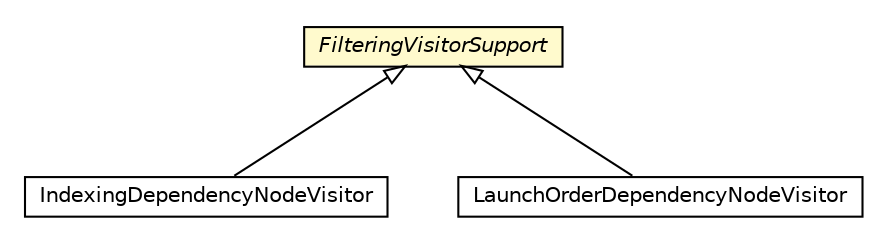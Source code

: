 #!/usr/local/bin/dot
#
# Class diagram 
# Generated by UMLGraph version R5_6-24-gf6e263 (http://www.umlgraph.org/)
#

digraph G {
	edge [fontname="Helvetica",fontsize=10,labelfontname="Helvetica",labelfontsize=10];
	node [fontname="Helvetica",fontsize=10,shape=plaintext];
	nodesep=0.25;
	ranksep=0.5;
	// org.universAAL.maven.FilteringVisitorSupport
	c4131255 [label=<<table title="org.universAAL.maven.FilteringVisitorSupport" border="0" cellborder="1" cellspacing="0" cellpadding="2" port="p" bgcolor="lemonChiffon" href="./FilteringVisitorSupport.html">
		<tr><td><table border="0" cellspacing="0" cellpadding="1">
<tr><td align="center" balign="center"><font face="Helvetica-Oblique"> FilteringVisitorSupport </font></td></tr>
		</table></td></tr>
		</table>>, URL="./FilteringVisitorSupport.html", fontname="Helvetica", fontcolor="black", fontsize=10.0];
	// org.universAAL.maven.IndexingDependencyNodeVisitor
	c4131256 [label=<<table title="org.universAAL.maven.IndexingDependencyNodeVisitor" border="0" cellborder="1" cellspacing="0" cellpadding="2" port="p" href="./IndexingDependencyNodeVisitor.html">
		<tr><td><table border="0" cellspacing="0" cellpadding="1">
<tr><td align="center" balign="center"> IndexingDependencyNodeVisitor </td></tr>
		</table></td></tr>
		</table>>, URL="./IndexingDependencyNodeVisitor.html", fontname="Helvetica", fontcolor="black", fontsize=10.0];
	// org.universAAL.maven.LaunchOrderDependencyNodeVisitor
	c4131257 [label=<<table title="org.universAAL.maven.LaunchOrderDependencyNodeVisitor" border="0" cellborder="1" cellspacing="0" cellpadding="2" port="p" href="./LaunchOrderDependencyNodeVisitor.html">
		<tr><td><table border="0" cellspacing="0" cellpadding="1">
<tr><td align="center" balign="center"> LaunchOrderDependencyNodeVisitor </td></tr>
		</table></td></tr>
		</table>>, URL="./LaunchOrderDependencyNodeVisitor.html", fontname="Helvetica", fontcolor="black", fontsize=10.0];
	//org.universAAL.maven.IndexingDependencyNodeVisitor extends org.universAAL.maven.FilteringVisitorSupport
	c4131255:p -> c4131256:p [dir=back,arrowtail=empty];
	//org.universAAL.maven.LaunchOrderDependencyNodeVisitor extends org.universAAL.maven.FilteringVisitorSupport
	c4131255:p -> c4131257:p [dir=back,arrowtail=empty];
}

